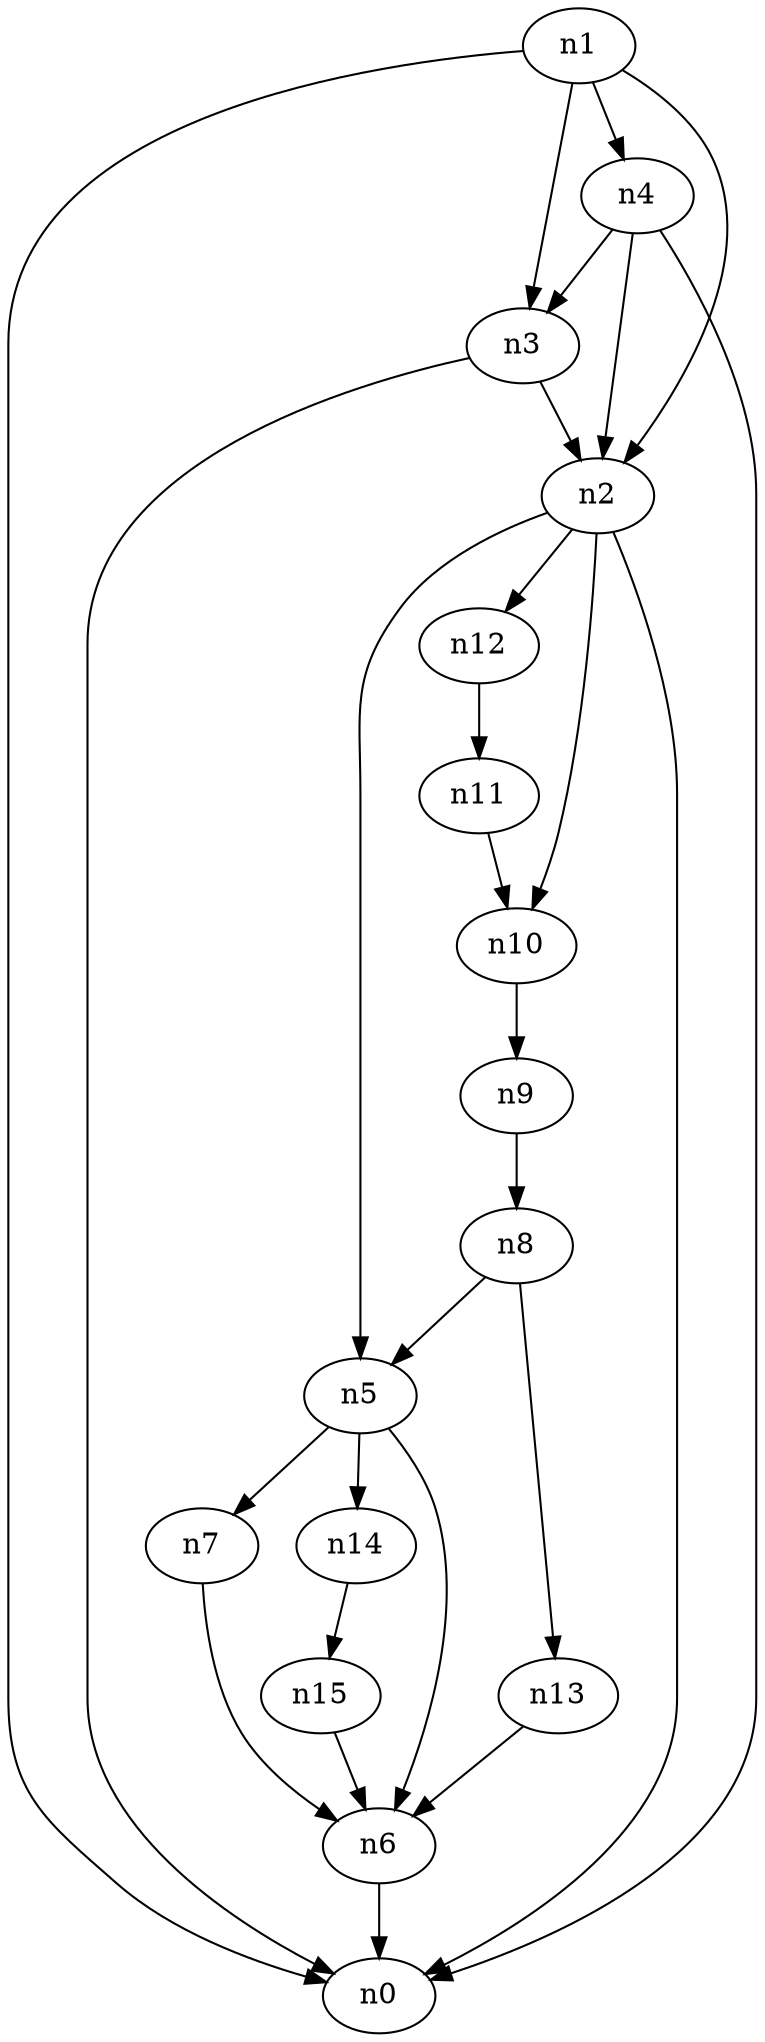 digraph G {
	n1 -> n0	 [_graphml_id=e0];
	n1 -> n2	 [_graphml_id=e1];
	n1 -> n3	 [_graphml_id=e6];
	n1 -> n4	 [_graphml_id=e9];
	n2 -> n0	 [_graphml_id=e5];
	n2 -> n5	 [_graphml_id=e10];
	n2 -> n10	 [_graphml_id=e18];
	n2 -> n12	 [_graphml_id=e21];
	n3 -> n0	 [_graphml_id=e8];
	n3 -> n2	 [_graphml_id=e2];
	n4 -> n0	 [_graphml_id=e4];
	n4 -> n2	 [_graphml_id=e7];
	n4 -> n3	 [_graphml_id=e3];
	n5 -> n6	 [_graphml_id=e11];
	n5 -> n7	 [_graphml_id=e14];
	n5 -> n14	 [_graphml_id=e24];
	n6 -> n0	 [_graphml_id=e12];
	n7 -> n6	 [_graphml_id=e13];
	n8 -> n5	 [_graphml_id=e15];
	n8 -> n13	 [_graphml_id=e22];
	n9 -> n8	 [_graphml_id=e16];
	n10 -> n9	 [_graphml_id=e17];
	n11 -> n10	 [_graphml_id=e19];
	n12 -> n11	 [_graphml_id=e20];
	n13 -> n6	 [_graphml_id=e23];
	n14 -> n15	 [_graphml_id=e25];
	n15 -> n6	 [_graphml_id=e26];
}
